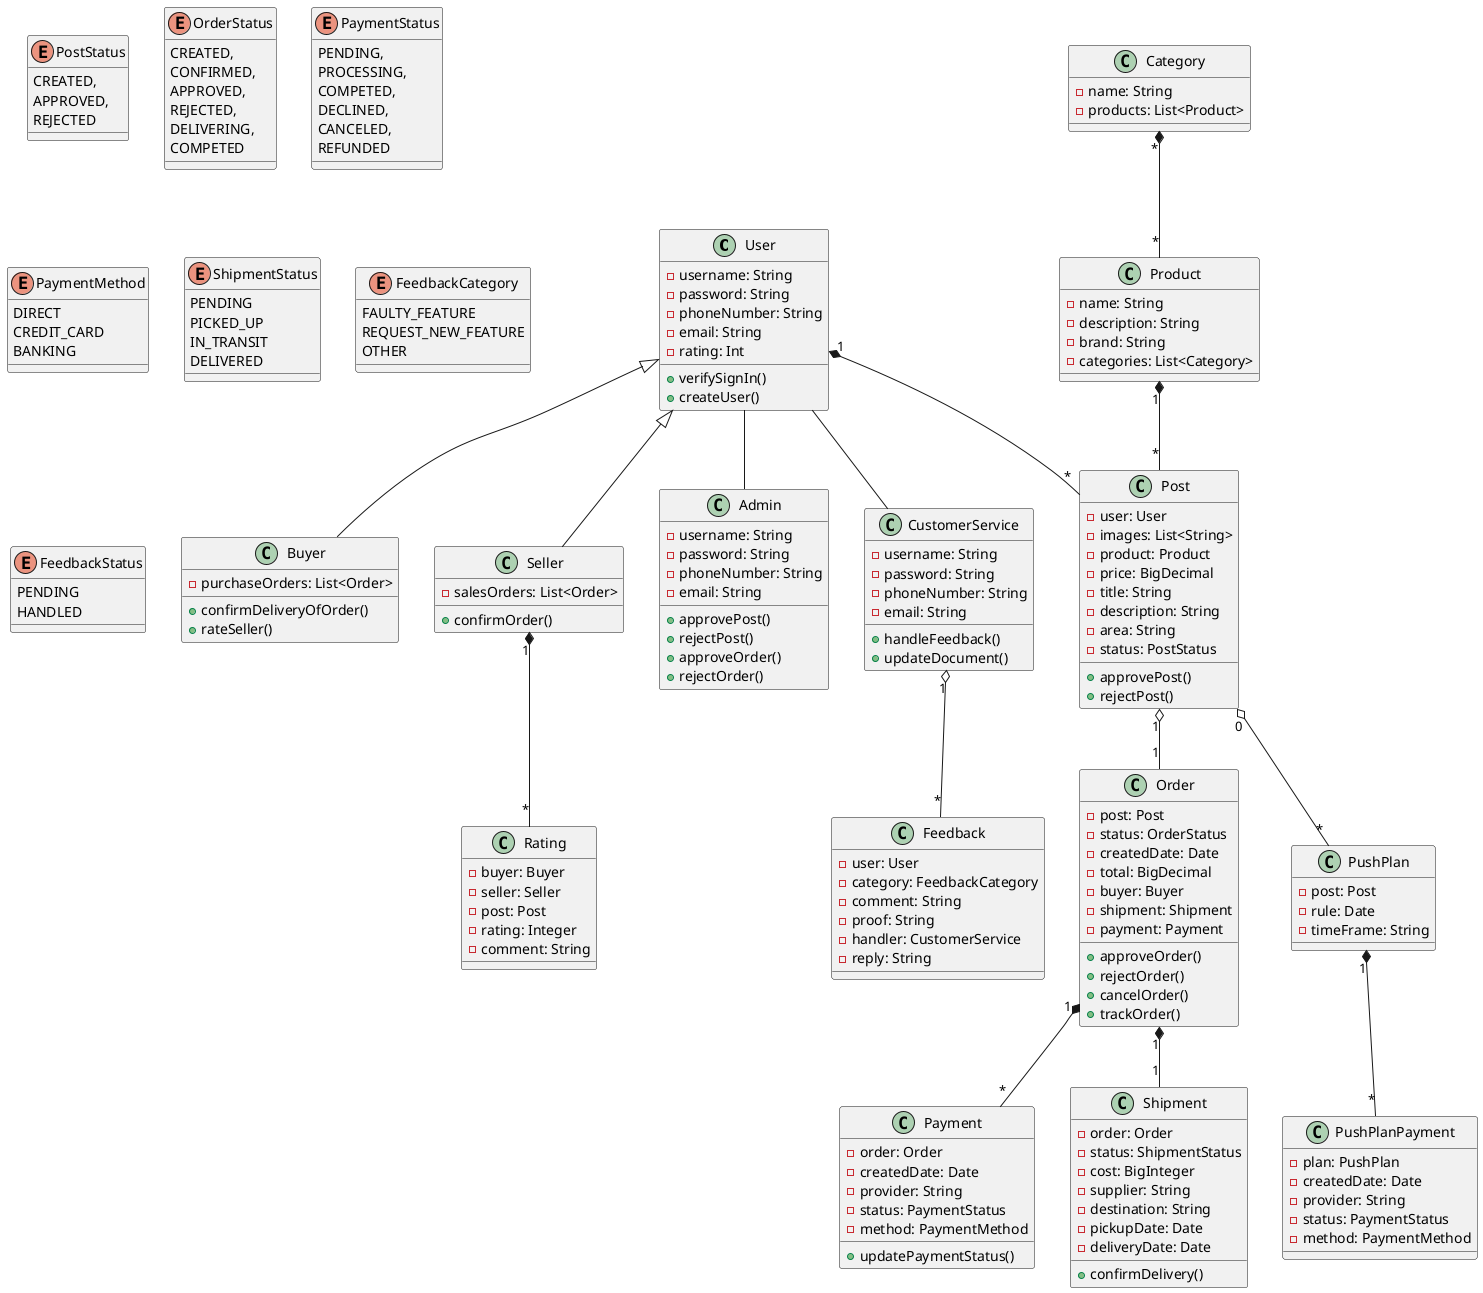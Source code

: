 @startuml
class User {
-username: String
-password: String
-phoneNumber: String
-email: String
-rating: Int
+verifySignIn()
+createUser()
}

class Buyer {
-purchaseOrders: List<Order>
+confirmDeliveryOfOrder()
+rateSeller()
}

class Seller {
-salesOrders: List<Order>
+confirmOrder()
}

class Admin {
-username: String
-password: String
-phoneNumber: String
-email: String
+approvePost()
+rejectPost()
+approveOrder()
+rejectOrder()
}

class CustomerService {
-username: String
-password: String
-phoneNumber: String
-email: String
+handleFeedback()
+updateDocument()
}

class Post {
-user: User
-images: List<String>
-product: Product
-price: BigDecimal
-title: String
-description: String
-area: String
-status: PostStatus
+approvePost()
+rejectPost()
}

enum PostStatus {
    CREATED,
    APPROVED,
    REJECTED
}

class Order {
-post: Post
-status: OrderStatus
-createdDate: Date
-total: BigDecimal
-buyer: Buyer
-shipment: Shipment
-payment: Payment
+approveOrder()
+rejectOrder()
+cancelOrder()
+trackOrder()
}

enum OrderStatus {
    CREATED,
    CONFIRMED,
    APPROVED,
    REJECTED,
    DELIVERING,
    COMPETED
}

class Payment {
-order: Order
-createdDate: Date
-provider: String
-status: PaymentStatus
-method: PaymentMethod
+updatePaymentStatus()
}

enum PaymentStatus {
    PENDING,
    PROCESSING,
    COMPETED,
    DECLINED,
    CANCELED,
    REFUNDED
}

enum PaymentMethod {
    DIRECT
    CREDIT_CARD
    BANKING
}

class Shipment {
-order: Order
-status: ShipmentStatus
-cost: BigInteger
-supplier: String
-destination: String
-pickupDate: Date
-deliveryDate: Date
+confirmDelivery()
}

enum ShipmentStatus {
    PENDING
    PICKED_UP
    IN_TRANSIT
    DELIVERED
}

class Category {
-name: String
-products: List<Product>
}

class Product {
-name: String
-description: String
-brand: String
-categories: List<Category>
}

class Rating {
-buyer: Buyer
-seller: Seller
-post: Post
-rating: Integer
-comment: String
}

class PushPlan {
-post: Post
-rule: Date
-timeFrame: String
}

class PushPlanPayment {
-plan: PushPlan
-createdDate: Date
-provider: String
-status: PaymentStatus
-method: PaymentMethod
}

enum FeedbackCategory {
FAULTY_FEATURE
REQUEST_NEW_FEATURE
OTHER
}

enum FeedbackStatus {
PENDING
HANDLED
}

class Feedback {
-user: User
-category: FeedbackCategory
-comment: String
-proof: String
-handler: CustomerService
-reply: String
}

User "1" *-- "*" Post
Product "1" *-- "*" Post
Seller "1" *-- "*" Rating
Category "*" *-- "*" Product
Post "1" o-- "1" Order
Order "1" *-- "*" Payment
Order "1" *-- "1" Shipment
User <|-- Buyer
User <|-- Seller
User -- Admin
User -- CustomerService
PushPlan "1" *-- "*" PushPlanPayment
Post "0" o-- "*" PushPlan
CustomerService "1" o-- "*" Feedback
@enduml